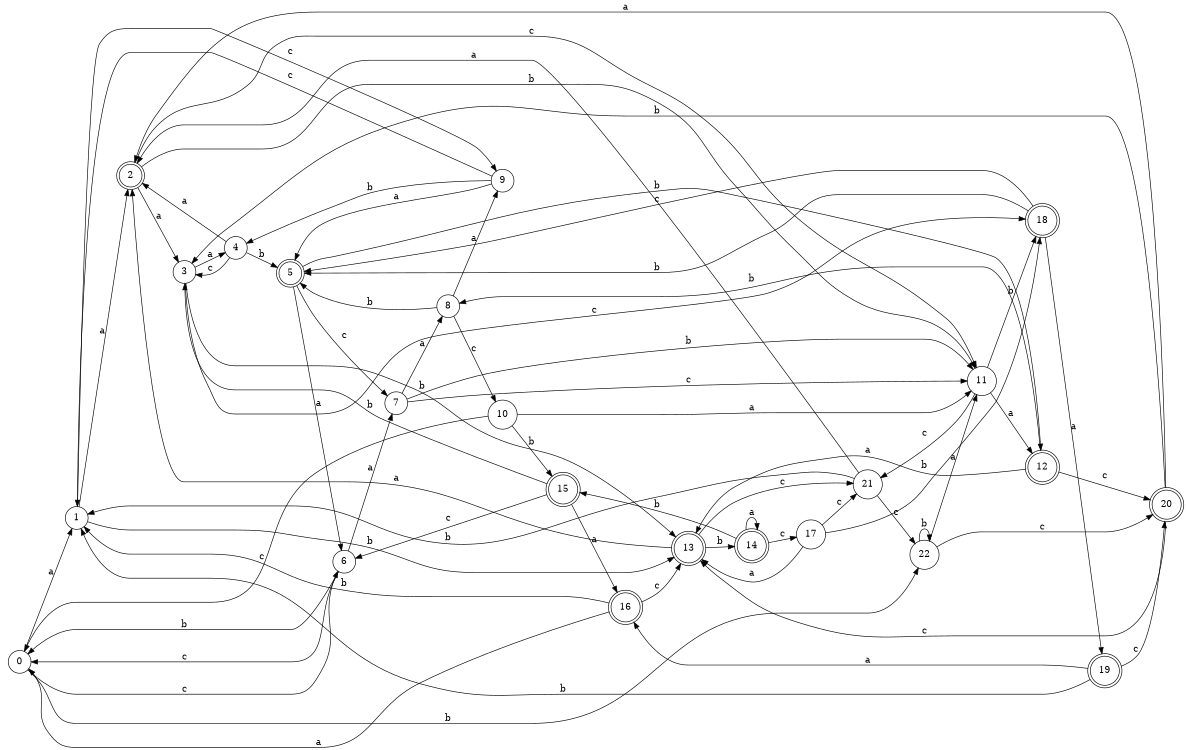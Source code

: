 digraph n19_3 {
__start0 [label="" shape="none"];

rankdir=LR;
size="8,5";

s0 [style="filled", color="black", fillcolor="white" shape="circle", label="0"];
s1 [style="filled", color="black", fillcolor="white" shape="circle", label="1"];
s2 [style="rounded,filled", color="black", fillcolor="white" shape="doublecircle", label="2"];
s3 [style="filled", color="black", fillcolor="white" shape="circle", label="3"];
s4 [style="filled", color="black", fillcolor="white" shape="circle", label="4"];
s5 [style="rounded,filled", color="black", fillcolor="white" shape="doublecircle", label="5"];
s6 [style="filled", color="black", fillcolor="white" shape="circle", label="6"];
s7 [style="filled", color="black", fillcolor="white" shape="circle", label="7"];
s8 [style="filled", color="black", fillcolor="white" shape="circle", label="8"];
s9 [style="filled", color="black", fillcolor="white" shape="circle", label="9"];
s10 [style="filled", color="black", fillcolor="white" shape="circle", label="10"];
s11 [style="filled", color="black", fillcolor="white" shape="circle", label="11"];
s12 [style="rounded,filled", color="black", fillcolor="white" shape="doublecircle", label="12"];
s13 [style="rounded,filled", color="black", fillcolor="white" shape="doublecircle", label="13"];
s14 [style="rounded,filled", color="black", fillcolor="white" shape="doublecircle", label="14"];
s15 [style="rounded,filled", color="black", fillcolor="white" shape="doublecircle", label="15"];
s16 [style="rounded,filled", color="black", fillcolor="white" shape="doublecircle", label="16"];
s17 [style="filled", color="black", fillcolor="white" shape="circle", label="17"];
s18 [style="rounded,filled", color="black", fillcolor="white" shape="doublecircle", label="18"];
s19 [style="rounded,filled", color="black", fillcolor="white" shape="doublecircle", label="19"];
s20 [style="rounded,filled", color="black", fillcolor="white" shape="doublecircle", label="20"];
s21 [style="filled", color="black", fillcolor="white" shape="circle", label="21"];
s22 [style="filled", color="black", fillcolor="white" shape="circle", label="22"];
s0 -> s1 [label="a"];
s0 -> s22 [label="b"];
s0 -> s6 [label="c"];
s1 -> s2 [label="a"];
s1 -> s13 [label="b"];
s1 -> s9 [label="c"];
s2 -> s3 [label="a"];
s2 -> s11 [label="b"];
s2 -> s11 [label="c"];
s3 -> s4 [label="a"];
s3 -> s13 [label="b"];
s3 -> s18 [label="c"];
s4 -> s2 [label="a"];
s4 -> s5 [label="b"];
s4 -> s3 [label="c"];
s5 -> s6 [label="a"];
s5 -> s12 [label="b"];
s5 -> s7 [label="c"];
s6 -> s7 [label="a"];
s6 -> s0 [label="b"];
s6 -> s0 [label="c"];
s7 -> s8 [label="a"];
s7 -> s11 [label="b"];
s7 -> s11 [label="c"];
s8 -> s9 [label="a"];
s8 -> s5 [label="b"];
s8 -> s10 [label="c"];
s9 -> s5 [label="a"];
s9 -> s4 [label="b"];
s9 -> s1 [label="c"];
s10 -> s11 [label="a"];
s10 -> s15 [label="b"];
s10 -> s0 [label="c"];
s11 -> s12 [label="a"];
s11 -> s18 [label="b"];
s11 -> s21 [label="c"];
s12 -> s13 [label="a"];
s12 -> s8 [label="b"];
s12 -> s20 [label="c"];
s13 -> s2 [label="a"];
s13 -> s14 [label="b"];
s13 -> s21 [label="c"];
s14 -> s14 [label="a"];
s14 -> s15 [label="b"];
s14 -> s17 [label="c"];
s15 -> s16 [label="a"];
s15 -> s3 [label="b"];
s15 -> s6 [label="c"];
s16 -> s0 [label="a"];
s16 -> s1 [label="b"];
s16 -> s13 [label="c"];
s17 -> s13 [label="a"];
s17 -> s18 [label="b"];
s17 -> s21 [label="c"];
s18 -> s19 [label="a"];
s18 -> s5 [label="b"];
s18 -> s5 [label="c"];
s19 -> s16 [label="a"];
s19 -> s1 [label="b"];
s19 -> s20 [label="c"];
s20 -> s2 [label="a"];
s20 -> s3 [label="b"];
s20 -> s13 [label="c"];
s21 -> s2 [label="a"];
s21 -> s1 [label="b"];
s21 -> s22 [label="c"];
s22 -> s11 [label="a"];
s22 -> s22 [label="b"];
s22 -> s20 [label="c"];

}